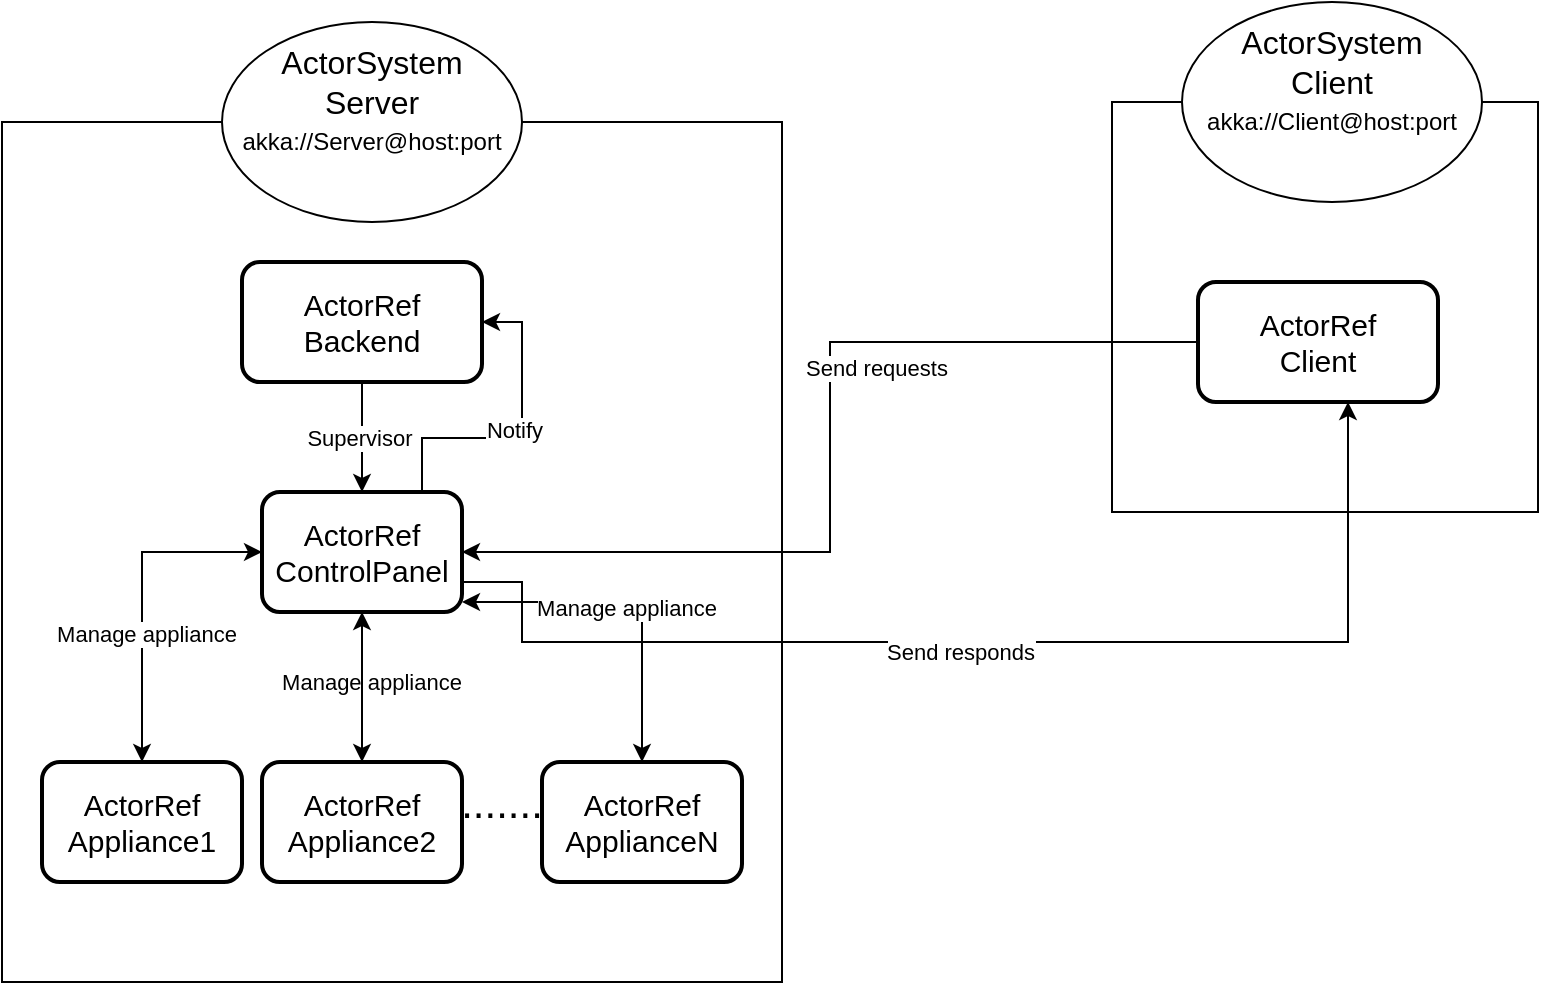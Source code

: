 <mxfile version="14.5.3" type="device"><diagram name="Page-1" id="5f0bae14-7c28-e335-631c-24af17079c00"><mxGraphModel dx="1422" dy="794" grid="0" gridSize="10" guides="1" tooltips="1" connect="1" arrows="1" fold="1" page="1" pageScale="1" pageWidth="1100" pageHeight="850" background="#ffffff" math="0" shadow="0"><root><mxCell id="0"/><mxCell id="1" parent="0"/><mxCell id="GkRG9vbWSzHUEyqcomnQ-1" value="" style="whiteSpace=wrap;html=1;" parent="1" vertex="1"><mxGeometry x="130" y="180" width="390" height="430" as="geometry"/></mxCell><mxCell id="GkRG9vbWSzHUEyqcomnQ-2" value="" style="ellipse;whiteSpace=wrap;html=1;" parent="1" vertex="1"><mxGeometry x="240" y="130" width="150" height="100" as="geometry"/></mxCell><mxCell id="GkRG9vbWSzHUEyqcomnQ-3" value="&lt;font style=&quot;font-size: 16px&quot;&gt;ActorSystem&lt;br&gt;Server&lt;br&gt;&lt;/font&gt;" style="text;html=1;strokeColor=none;fillColor=none;align=center;verticalAlign=middle;whiteSpace=wrap;rounded=0;strokeWidth=5;" parent="1" vertex="1"><mxGeometry x="250" y="130" width="130" height="60" as="geometry"/></mxCell><mxCell id="GkRG9vbWSzHUEyqcomnQ-4" value="akka://Server@host:port" style="text;html=1;strokeColor=none;fillColor=none;align=center;verticalAlign=middle;whiteSpace=wrap;rounded=0;" parent="1" vertex="1"><mxGeometry x="295" y="180" width="40" height="20" as="geometry"/></mxCell><mxCell id="GkRG9vbWSzHUEyqcomnQ-8" value="Supervisor&amp;nbsp;" style="edgeStyle=orthogonalEdgeStyle;rounded=0;orthogonalLoop=1;jettySize=auto;html=1;entryX=0.5;entryY=0;entryDx=0;entryDy=0;" parent="1" source="GkRG9vbWSzHUEyqcomnQ-6" target="GkRG9vbWSzHUEyqcomnQ-7" edge="1"><mxGeometry relative="1" as="geometry"/></mxCell><mxCell id="GkRG9vbWSzHUEyqcomnQ-6" value="&lt;span style=&quot;font-size: 15px&quot;&gt;ActorRef&lt;br&gt;Backend&lt;br&gt;&lt;/span&gt;" style="rounded=1;whiteSpace=wrap;html=1;strokeWidth=2;" parent="1" vertex="1"><mxGeometry x="250" y="250" width="120" height="60" as="geometry"/></mxCell><mxCell id="GkRG9vbWSzHUEyqcomnQ-24" style="edgeStyle=orthogonalEdgeStyle;rounded=0;orthogonalLoop=1;jettySize=auto;html=1;entryX=0.5;entryY=0;entryDx=0;entryDy=0;startArrow=classic;startFill=1;" parent="1" source="GkRG9vbWSzHUEyqcomnQ-7" target="GkRG9vbWSzHUEyqcomnQ-20" edge="1"><mxGeometry relative="1" as="geometry"/></mxCell><mxCell id="GkRG9vbWSzHUEyqcomnQ-29" value="Manage appliance" style="edgeLabel;html=1;align=center;verticalAlign=middle;resizable=0;points=[];" parent="GkRG9vbWSzHUEyqcomnQ-24" vertex="1" connectable="0"><mxGeometry x="0.224" y="2" relative="1" as="geometry"><mxPoint as="offset"/></mxGeometry></mxCell><mxCell id="GkRG9vbWSzHUEyqcomnQ-25" style="edgeStyle=orthogonalEdgeStyle;rounded=0;orthogonalLoop=1;jettySize=auto;html=1;startArrow=classic;startFill=1;" parent="1" source="GkRG9vbWSzHUEyqcomnQ-7" target="GkRG9vbWSzHUEyqcomnQ-21" edge="1"><mxGeometry relative="1" as="geometry"/></mxCell><mxCell id="GkRG9vbWSzHUEyqcomnQ-26" style="edgeStyle=orthogonalEdgeStyle;rounded=0;orthogonalLoop=1;jettySize=auto;html=1;entryX=0.5;entryY=0;entryDx=0;entryDy=0;startArrow=classic;startFill=1;" parent="1" source="GkRG9vbWSzHUEyqcomnQ-7" target="GkRG9vbWSzHUEyqcomnQ-22" edge="1"><mxGeometry relative="1" as="geometry"><Array as="points"><mxPoint x="450" y="420"/></Array></mxGeometry></mxCell><mxCell id="GkRG9vbWSzHUEyqcomnQ-30" value="Manage appliance" style="edgeLabel;html=1;align=center;verticalAlign=middle;resizable=0;points=[];" parent="GkRG9vbWSzHUEyqcomnQ-26" vertex="1" connectable="0"><mxGeometry x="-0.035" y="-3" relative="1" as="geometry"><mxPoint as="offset"/></mxGeometry></mxCell><mxCell id="GkRG9vbWSzHUEyqcomnQ-27" style="edgeStyle=orthogonalEdgeStyle;rounded=0;orthogonalLoop=1;jettySize=auto;html=1;entryX=1;entryY=0.5;entryDx=0;entryDy=0;" parent="1" source="GkRG9vbWSzHUEyqcomnQ-7" target="GkRG9vbWSzHUEyqcomnQ-6" edge="1"><mxGeometry relative="1" as="geometry"><Array as="points"><mxPoint x="340" y="338"/><mxPoint x="390" y="338"/><mxPoint x="390" y="280"/></Array></mxGeometry></mxCell><mxCell id="GkRG9vbWSzHUEyqcomnQ-28" value="Notify" style="edgeLabel;html=1;align=center;verticalAlign=middle;resizable=0;points=[];" parent="GkRG9vbWSzHUEyqcomnQ-27" vertex="1" connectable="0"><mxGeometry x="0.045" y="4" relative="1" as="geometry"><mxPoint as="offset"/></mxGeometry></mxCell><mxCell id="GkRG9vbWSzHUEyqcomnQ-7" value="&lt;font style=&quot;font-size: 15px&quot;&gt;ActorRef&lt;br&gt;ControlPanel&lt;br&gt;&lt;/font&gt;" style="rounded=1;whiteSpace=wrap;html=1;strokeWidth=2;" parent="1" vertex="1"><mxGeometry x="260" y="365" width="100" height="60" as="geometry"/></mxCell><mxCell id="GkRG9vbWSzHUEyqcomnQ-10" value="" style="whiteSpace=wrap;html=1;" parent="1" vertex="1"><mxGeometry x="685" y="170" width="213" height="205" as="geometry"/></mxCell><mxCell id="GkRG9vbWSzHUEyqcomnQ-11" value="" style="ellipse;whiteSpace=wrap;html=1;" parent="1" vertex="1"><mxGeometry x="720" y="120" width="150" height="100" as="geometry"/></mxCell><mxCell id="GkRG9vbWSzHUEyqcomnQ-12" value="&lt;font style=&quot;font-size: 16px&quot;&gt;ActorSystem&lt;br&gt;Client&lt;br&gt;&lt;/font&gt;" style="text;html=1;strokeColor=none;fillColor=none;align=center;verticalAlign=middle;whiteSpace=wrap;rounded=0;strokeWidth=5;" parent="1" vertex="1"><mxGeometry x="730" y="120" width="130" height="60" as="geometry"/></mxCell><mxCell id="GkRG9vbWSzHUEyqcomnQ-13" value="akka://Client@host:port" style="text;html=1;strokeColor=none;fillColor=none;align=center;verticalAlign=middle;whiteSpace=wrap;rounded=0;" parent="1" vertex="1"><mxGeometry x="775" y="170" width="40" height="20" as="geometry"/></mxCell><mxCell id="GkRG9vbWSzHUEyqcomnQ-16" style="edgeStyle=orthogonalEdgeStyle;rounded=0;orthogonalLoop=1;jettySize=auto;html=1;entryX=1;entryY=0.5;entryDx=0;entryDy=0;" parent="1" source="GkRG9vbWSzHUEyqcomnQ-14" target="GkRG9vbWSzHUEyqcomnQ-7" edge="1"><mxGeometry relative="1" as="geometry"/></mxCell><mxCell id="GkRG9vbWSzHUEyqcomnQ-17" value="Send requests" style="edgeLabel;html=1;align=center;verticalAlign=middle;resizable=0;points=[];" parent="GkRG9vbWSzHUEyqcomnQ-16" vertex="1" connectable="0"><mxGeometry x="-0.167" y="26" relative="1" as="geometry"><mxPoint x="-3" as="offset"/></mxGeometry></mxCell><mxCell id="GkRG9vbWSzHUEyqcomnQ-14" value="&lt;span style=&quot;font-size: 15px&quot;&gt;ActorRef&lt;br&gt;Client&lt;br&gt;&lt;/span&gt;" style="rounded=1;whiteSpace=wrap;html=1;strokeWidth=2;" parent="1" vertex="1"><mxGeometry x="728" y="260" width="120" height="60" as="geometry"/></mxCell><mxCell id="GkRG9vbWSzHUEyqcomnQ-18" style="edgeStyle=orthogonalEdgeStyle;rounded=0;orthogonalLoop=1;jettySize=auto;html=1;entryX=0.625;entryY=1;entryDx=0;entryDy=0;entryPerimeter=0;exitX=1;exitY=0.75;exitDx=0;exitDy=0;" parent="1" source="GkRG9vbWSzHUEyqcomnQ-7" target="GkRG9vbWSzHUEyqcomnQ-14" edge="1"><mxGeometry relative="1" as="geometry"><Array as="points"><mxPoint x="390" y="410"/><mxPoint x="390" y="440"/><mxPoint x="803" y="440"/></Array></mxGeometry></mxCell><mxCell id="GkRG9vbWSzHUEyqcomnQ-19" value="Send responds" style="edgeLabel;html=1;align=center;verticalAlign=middle;resizable=0;points=[];" parent="GkRG9vbWSzHUEyqcomnQ-18" vertex="1" connectable="0"><mxGeometry x="-0.061" y="-5" relative="1" as="geometry"><mxPoint as="offset"/></mxGeometry></mxCell><mxCell id="GkRG9vbWSzHUEyqcomnQ-20" value="&lt;font style=&quot;font-size: 15px&quot;&gt;ActorRef&lt;br&gt;Appliance1&lt;br&gt;&lt;/font&gt;" style="rounded=1;whiteSpace=wrap;html=1;strokeWidth=2;" parent="1" vertex="1"><mxGeometry x="150" y="500" width="100" height="60" as="geometry"/></mxCell><mxCell id="GkRG9vbWSzHUEyqcomnQ-21" value="&lt;font style=&quot;font-size: 15px&quot;&gt;ActorRef&lt;br&gt;Appliance2&lt;br&gt;&lt;/font&gt;" style="rounded=1;whiteSpace=wrap;html=1;strokeWidth=2;" parent="1" vertex="1"><mxGeometry x="260" y="500" width="100" height="60" as="geometry"/></mxCell><mxCell id="GkRG9vbWSzHUEyqcomnQ-22" value="&lt;font style=&quot;font-size: 15px&quot;&gt;ActorRef&lt;br&gt;ApplianceN&lt;br&gt;&lt;/font&gt;" style="rounded=1;whiteSpace=wrap;html=1;strokeWidth=2;" parent="1" vertex="1"><mxGeometry x="400" y="500" width="100" height="60" as="geometry"/></mxCell><mxCell id="GkRG9vbWSzHUEyqcomnQ-23" value="&lt;font style=&quot;font-size: 21px&quot;&gt;.......&lt;/font&gt;" style="text;html=1;strokeColor=none;fillColor=none;align=center;verticalAlign=middle;whiteSpace=wrap;rounded=0;" parent="1" vertex="1"><mxGeometry x="360" y="510" width="40" height="20" as="geometry"/></mxCell><mxCell id="GkRG9vbWSzHUEyqcomnQ-31" value="&lt;font style=&quot;font-size: 11px&quot;&gt;Manage appliance&lt;/font&gt;" style="text;html=1;strokeColor=none;fillColor=none;align=center;verticalAlign=middle;whiteSpace=wrap;rounded=0;" parent="1" vertex="1"><mxGeometry x="260" y="450" width="110" height="20" as="geometry"/></mxCell></root></mxGraphModel></diagram></mxfile>